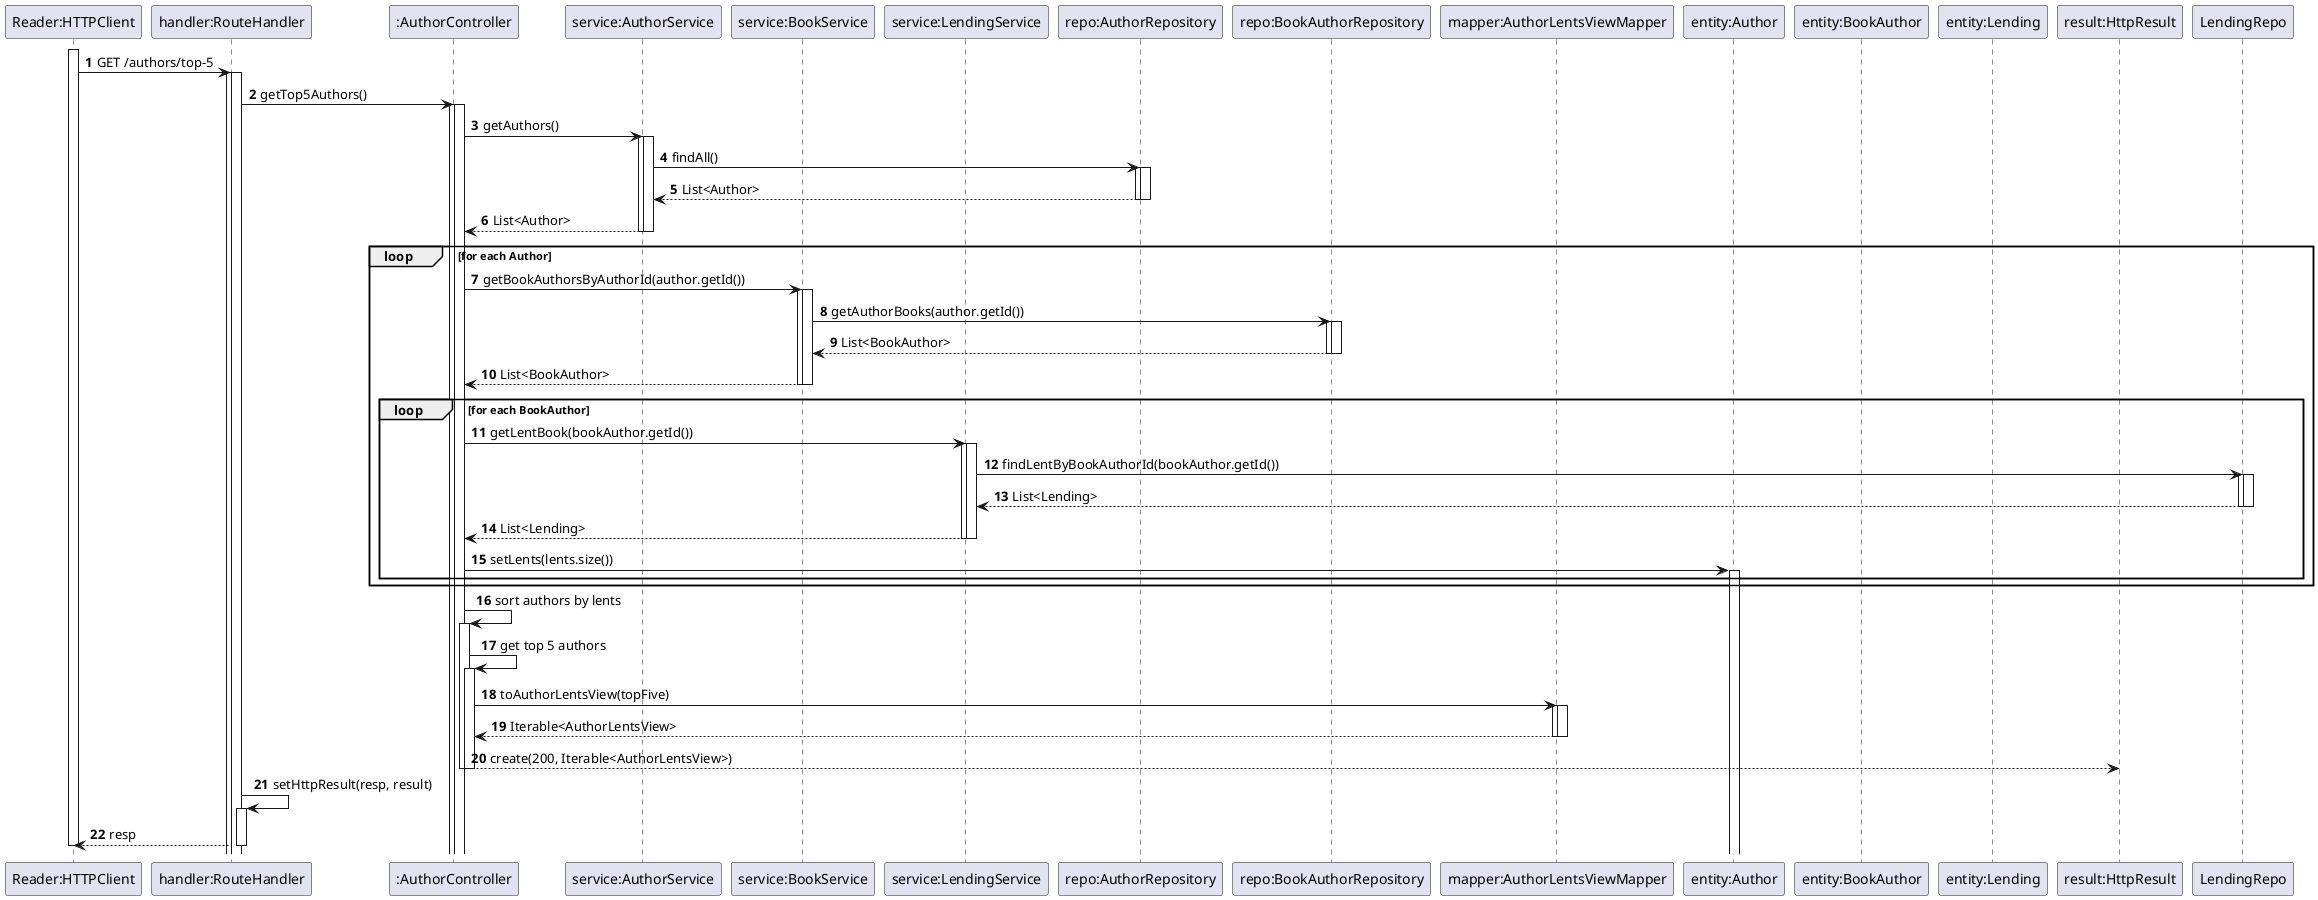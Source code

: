 @startuml
'autonumber'

autoactivate on
autonumber

participant "Reader:HTTPClient" as HTTPClient
participant "handler:RouteHandler" as System
participant ":AuthorController" as Ctrl
participant "service:AuthorService" as AuthorService
participant "service:BookService" as BookService
participant "service:LendingService" as LendingService
participant "repo:AuthorRepository" as AuthorRepo
participant "repo:BookAuthorRepository" as BookAuthorRepo
participant "mapper:AuthorLentsViewMapper" as AuthorLentsViewMapper
participant "entity:Author" as Author
participant "entity:BookAuthor" as BookAuthor
participant "entity:Lending" as Lending
participant "result:HttpResult" as Result

activate HTTPClient

HTTPClient -> System: GET /authors/top-5
activate System
System -> Ctrl: getTop5Authors()
activate Ctrl

Ctrl -> AuthorService: getAuthors()
activate AuthorService
AuthorService -> AuthorRepo: findAll()
activate AuthorRepo
AuthorRepo --> AuthorService: List<Author>
deactivate AuthorRepo
AuthorService --> Ctrl: List<Author>
deactivate AuthorService

loop for each Author
    Ctrl -> BookService: getBookAuthorsByAuthorId(author.getId())
    activate BookService
    BookService -> BookAuthorRepo: getAuthorBooks(author.getId())
    activate BookAuthorRepo
    BookAuthorRepo --> BookService: List<BookAuthor>
    deactivate BookAuthorRepo
    BookService --> Ctrl: List<BookAuthor>
    deactivate BookService

    loop for each BookAuthor
        Ctrl -> LendingService: getLentBook(bookAuthor.getId())
        activate LendingService
        LendingService -> LendingRepo: findLentByBookAuthorId(bookAuthor.getId())
        activate LendingRepo
        LendingRepo --> LendingService: List<Lending>
        deactivate LendingRepo
        LendingService --> Ctrl: List<Lending>
        deactivate LendingService
        Ctrl -> Author: setLents(lents.size())
    end
end

Ctrl -> Ctrl: sort authors by lents
Ctrl -> Ctrl: get top 5 authors

Ctrl -> AuthorLentsViewMapper: toAuthorLentsView(topFive)
activate AuthorLentsViewMapper
AuthorLentsViewMapper --> Ctrl: Iterable<AuthorLentsView>
deactivate AuthorLentsViewMapper

Ctrl --> Result: create(200, Iterable<AuthorLentsView>)
deactivate Ctrl
System -> System: setHttpResult(resp, result)
System --> HTTPClient: resp
deactivate HTTPClient

@enduml
